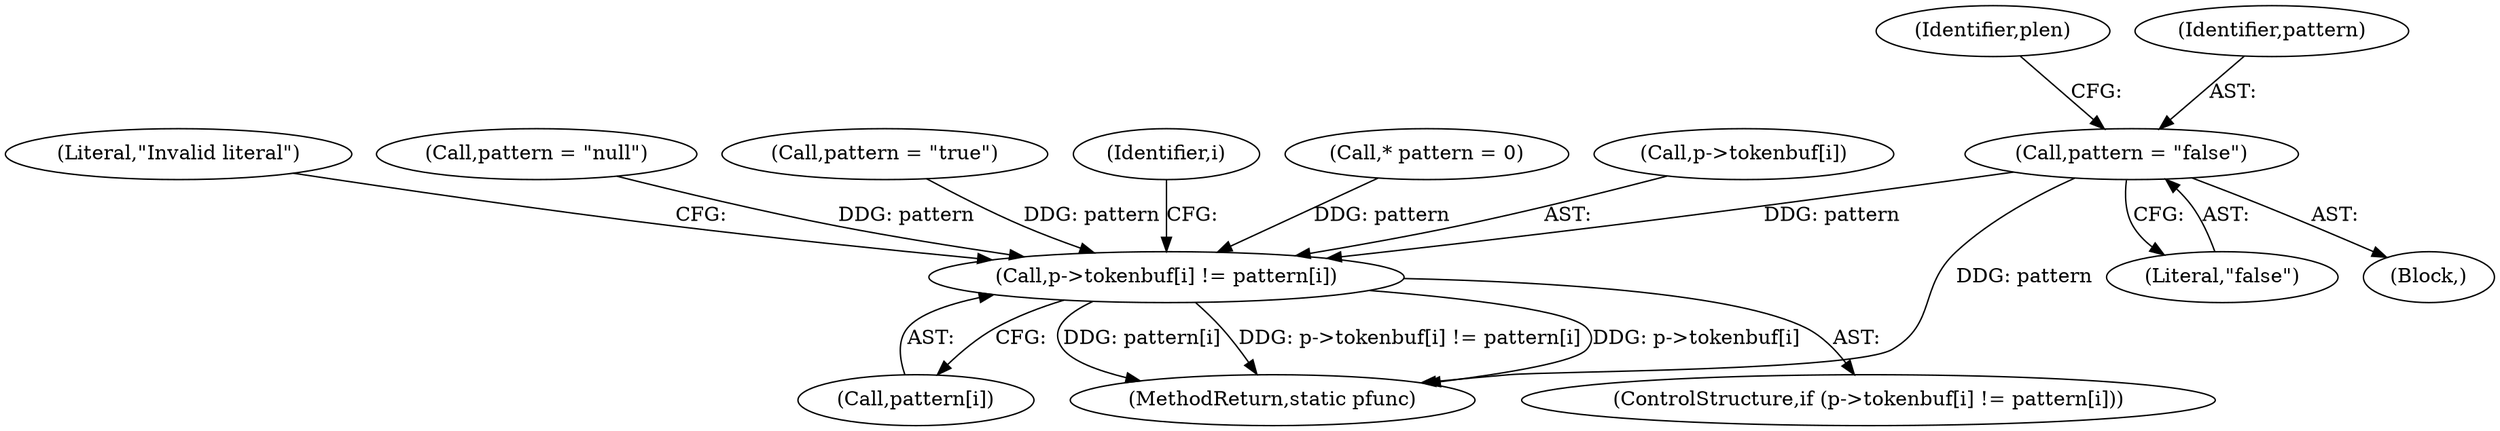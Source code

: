 digraph "0_jq_8eb1367ca44e772963e704a700ef72ae2e12babd@pointer" {
"1000136" [label="(Call,pattern = \"false\")"];
"1000179" [label="(Call,p->tokenbuf[i] != pattern[i])"];
"1000140" [label="(Identifier,plen)"];
"1000245" [label="(MethodReturn,static pfunc)"];
"1000125" [label="(Call,pattern = \"true\")"];
"1000177" [label="(Identifier,i)"];
"1000138" [label="(Literal,\"false\")"];
"1000123" [label="(Block,)"];
"1000136" [label="(Call,pattern = \"false\")"];
"1000179" [label="(Call,p->tokenbuf[i] != pattern[i])"];
"1000112" [label="(Call,* pattern = 0)"];
"1000180" [label="(Call,p->tokenbuf[i])"];
"1000189" [label="(Literal,\"Invalid literal\")"];
"1000147" [label="(Call,pattern = \"null\")"];
"1000178" [label="(ControlStructure,if (p->tokenbuf[i] != pattern[i]))"];
"1000185" [label="(Call,pattern[i])"];
"1000137" [label="(Identifier,pattern)"];
"1000136" -> "1000123"  [label="AST: "];
"1000136" -> "1000138"  [label="CFG: "];
"1000137" -> "1000136"  [label="AST: "];
"1000138" -> "1000136"  [label="AST: "];
"1000140" -> "1000136"  [label="CFG: "];
"1000136" -> "1000245"  [label="DDG: pattern"];
"1000136" -> "1000179"  [label="DDG: pattern"];
"1000179" -> "1000178"  [label="AST: "];
"1000179" -> "1000185"  [label="CFG: "];
"1000180" -> "1000179"  [label="AST: "];
"1000185" -> "1000179"  [label="AST: "];
"1000189" -> "1000179"  [label="CFG: "];
"1000177" -> "1000179"  [label="CFG: "];
"1000179" -> "1000245"  [label="DDG: pattern[i]"];
"1000179" -> "1000245"  [label="DDG: p->tokenbuf[i] != pattern[i]"];
"1000179" -> "1000245"  [label="DDG: p->tokenbuf[i]"];
"1000125" -> "1000179"  [label="DDG: pattern"];
"1000147" -> "1000179"  [label="DDG: pattern"];
"1000112" -> "1000179"  [label="DDG: pattern"];
}

